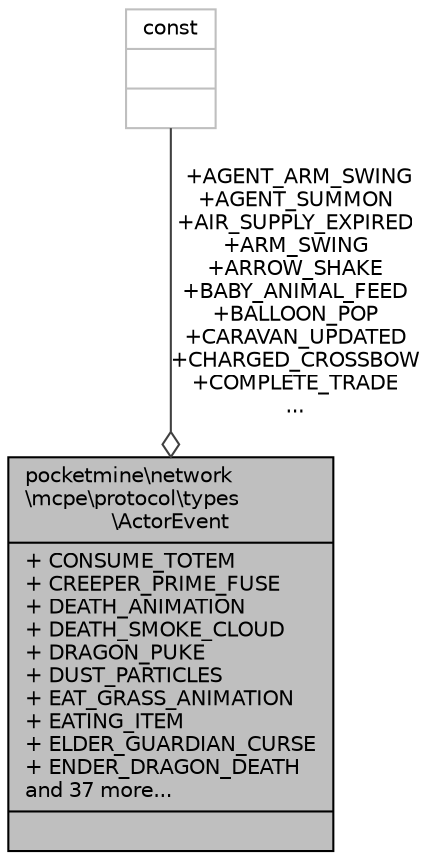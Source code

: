 digraph "pocketmine\network\mcpe\protocol\types\ActorEvent"
{
 // INTERACTIVE_SVG=YES
 // LATEX_PDF_SIZE
  edge [fontname="Helvetica",fontsize="10",labelfontname="Helvetica",labelfontsize="10"];
  node [fontname="Helvetica",fontsize="10",shape=record];
  Node1 [label="{pocketmine\\network\l\\mcpe\\protocol\\types\l\\ActorEvent\n|+ CONSUME_TOTEM\l+ CREEPER_PRIME_FUSE\l+ DEATH_ANIMATION\l+ DEATH_SMOKE_CLOUD\l+ DRAGON_PUKE\l+ DUST_PARTICLES\l+ EAT_GRASS_ANIMATION\l+ EATING_ITEM\l+ ELDER_GUARDIAN_CURSE\l+ ENDER_DRAGON_DEATH\land 37 more...\l|}",height=0.2,width=0.4,color="black", fillcolor="grey75", style="filled", fontcolor="black",tooltip=" "];
  Node2 -> Node1 [color="grey25",fontsize="10",style="solid",label=" +AGENT_ARM_SWING\n+AGENT_SUMMON\n+AIR_SUPPLY_EXPIRED\n+ARM_SWING\n+ARROW_SHAKE\n+BABY_ANIMAL_FEED\n+BALLOON_POP\n+CARAVAN_UPDATED\n+CHARGED_CROSSBOW\n+COMPLETE_TRADE\n..." ,arrowhead="odiamond",fontname="Helvetica"];
  Node2 [label="{const\n||}",height=0.2,width=0.4,color="grey75", fillcolor="white", style="filled",tooltip=" "];
}

